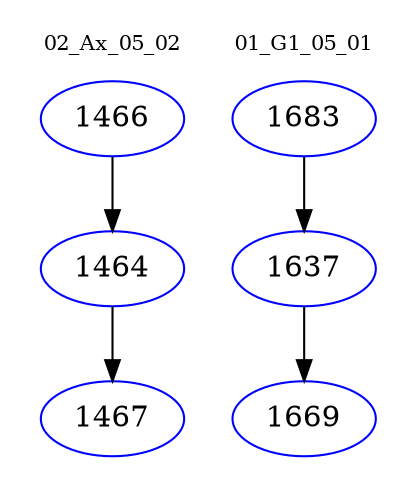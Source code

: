 digraph{
subgraph cluster_0 {
color = white
label = "02_Ax_05_02";
fontsize=10;
T0_1466 [label="1466", color="blue"]
T0_1466 -> T0_1464 [color="black"]
T0_1464 [label="1464", color="blue"]
T0_1464 -> T0_1467 [color="black"]
T0_1467 [label="1467", color="blue"]
}
subgraph cluster_1 {
color = white
label = "01_G1_05_01";
fontsize=10;
T1_1683 [label="1683", color="blue"]
T1_1683 -> T1_1637 [color="black"]
T1_1637 [label="1637", color="blue"]
T1_1637 -> T1_1669 [color="black"]
T1_1669 [label="1669", color="blue"]
}
}
